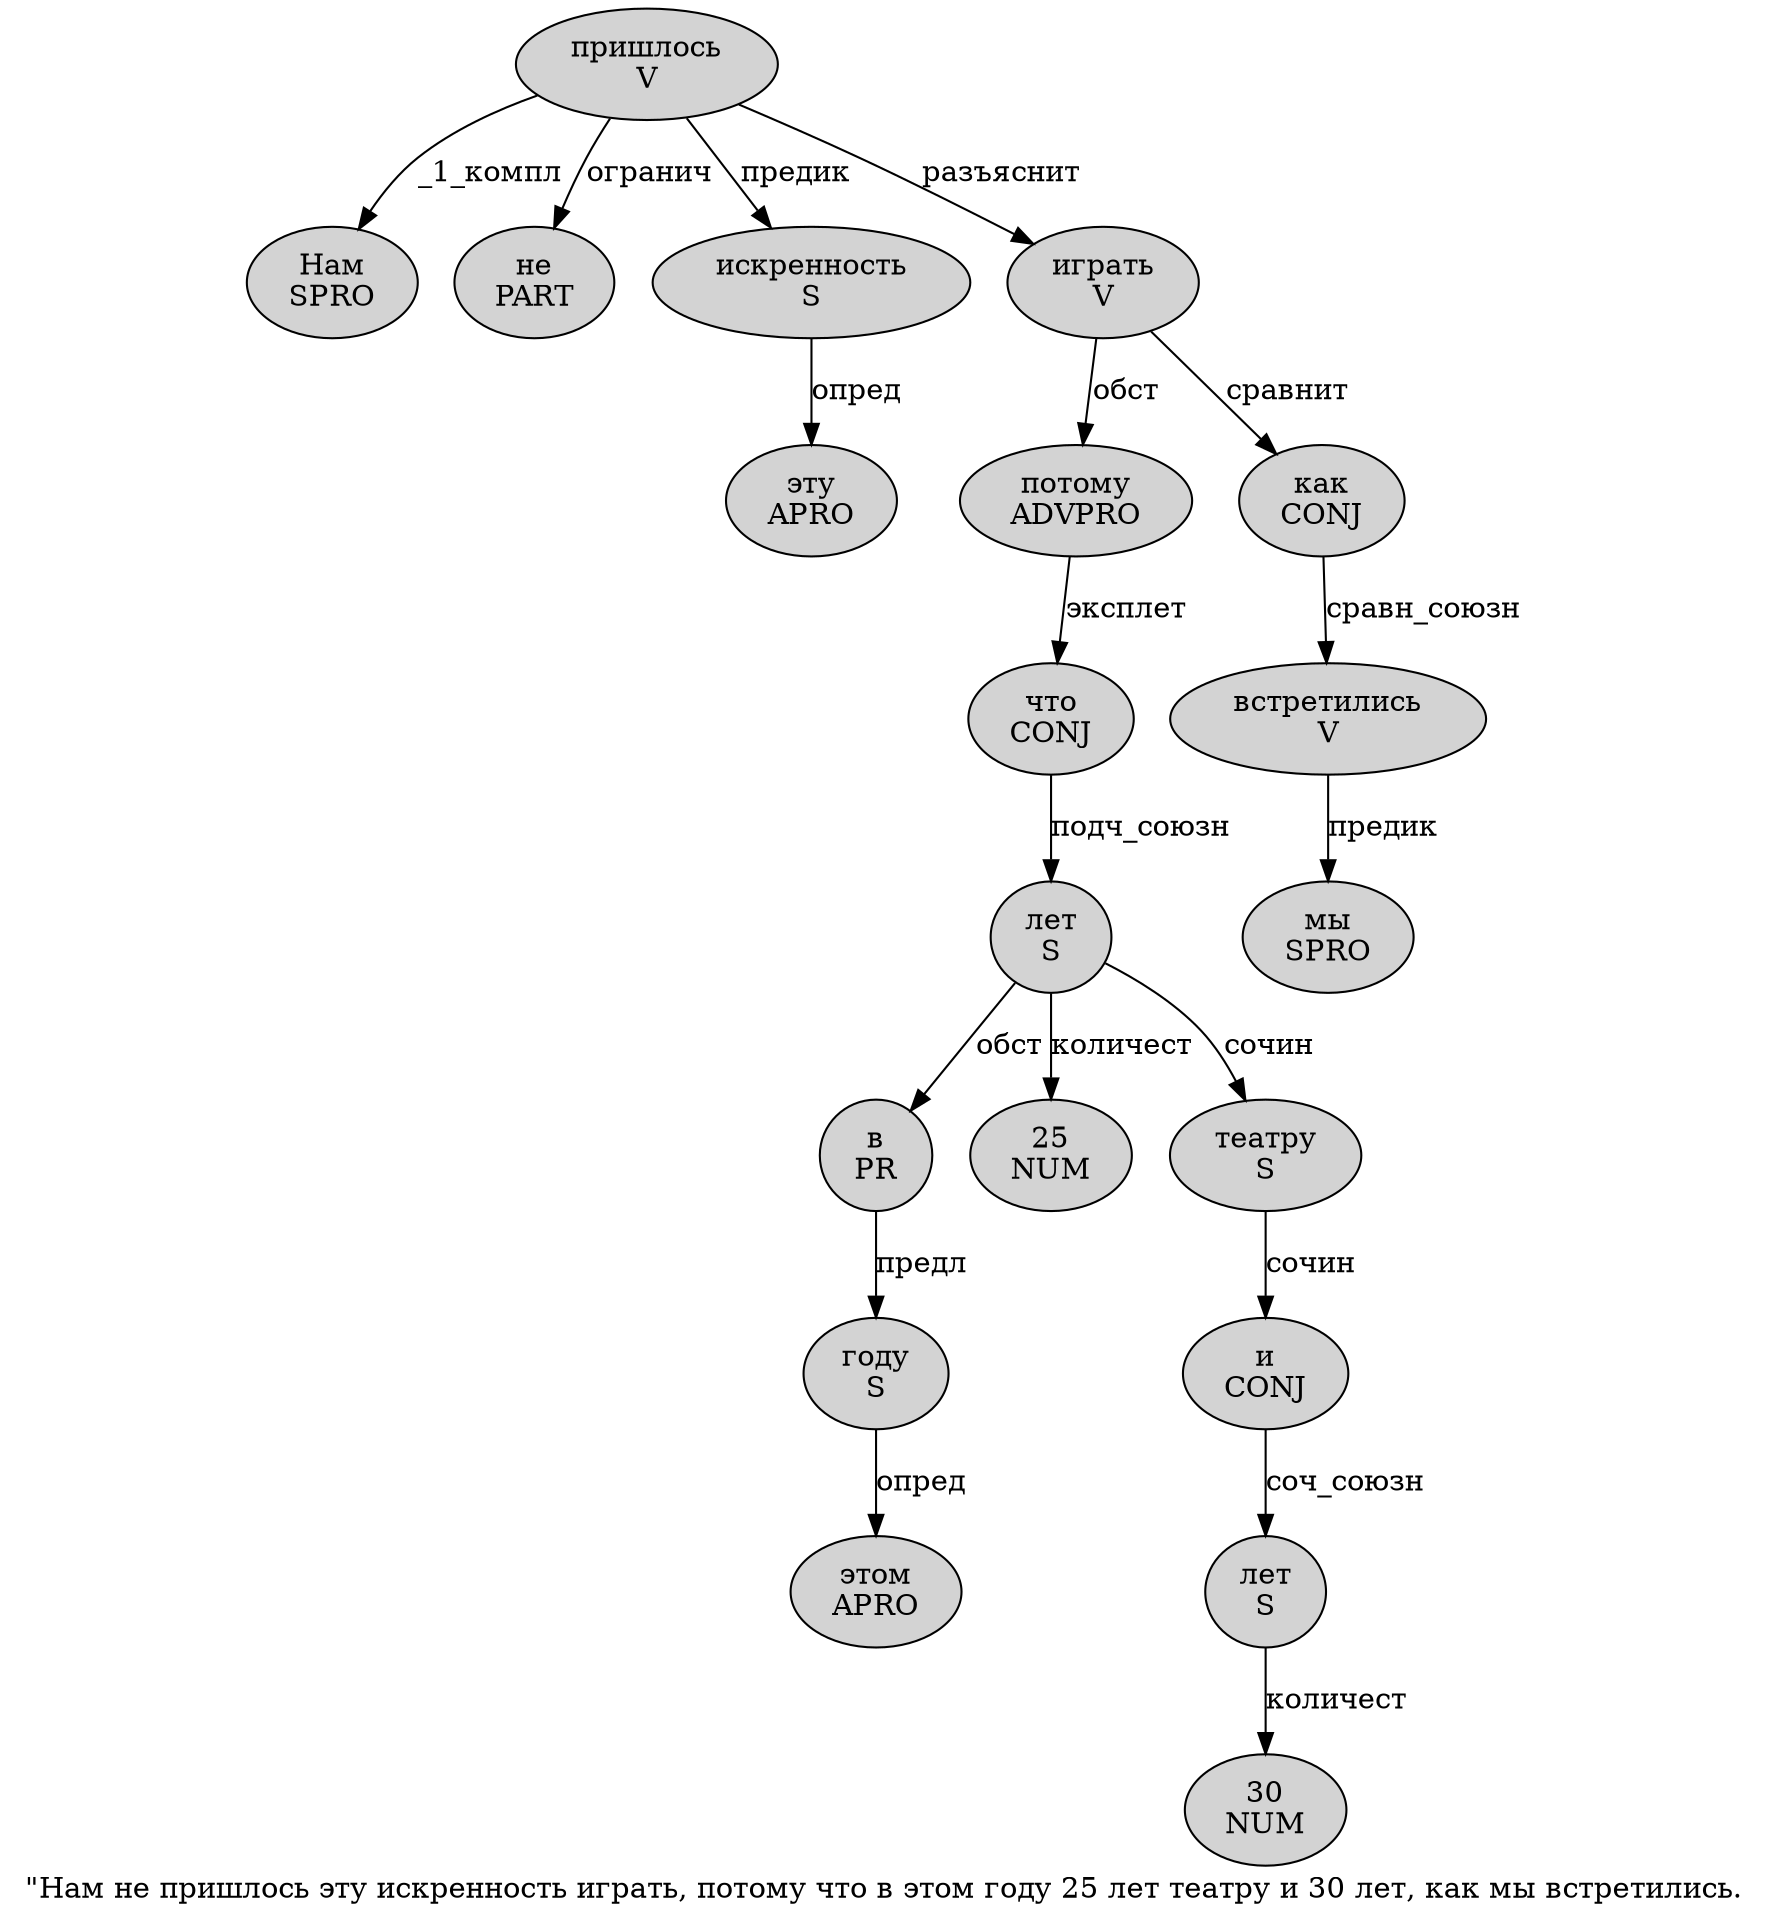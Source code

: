 digraph SENTENCE_1228 {
	graph [label="\"Нам не пришлось эту искренность играть, потому что в этом году 25 лет театру и 30 лет, как мы встретились."]
	node [style=filled]
		1 [label="Нам
SPRO" color="" fillcolor=lightgray penwidth=1 shape=ellipse]
		2 [label="не
PART" color="" fillcolor=lightgray penwidth=1 shape=ellipse]
		3 [label="пришлось
V" color="" fillcolor=lightgray penwidth=1 shape=ellipse]
		4 [label="эту
APRO" color="" fillcolor=lightgray penwidth=1 shape=ellipse]
		5 [label="искренность
S" color="" fillcolor=lightgray penwidth=1 shape=ellipse]
		6 [label="играть
V" color="" fillcolor=lightgray penwidth=1 shape=ellipse]
		8 [label="потому
ADVPRO" color="" fillcolor=lightgray penwidth=1 shape=ellipse]
		9 [label="что
CONJ" color="" fillcolor=lightgray penwidth=1 shape=ellipse]
		10 [label="в
PR" color="" fillcolor=lightgray penwidth=1 shape=ellipse]
		11 [label="этом
APRO" color="" fillcolor=lightgray penwidth=1 shape=ellipse]
		12 [label="году
S" color="" fillcolor=lightgray penwidth=1 shape=ellipse]
		13 [label="25
NUM" color="" fillcolor=lightgray penwidth=1 shape=ellipse]
		14 [label="лет
S" color="" fillcolor=lightgray penwidth=1 shape=ellipse]
		15 [label="театру
S" color="" fillcolor=lightgray penwidth=1 shape=ellipse]
		16 [label="и
CONJ" color="" fillcolor=lightgray penwidth=1 shape=ellipse]
		17 [label="30
NUM" color="" fillcolor=lightgray penwidth=1 shape=ellipse]
		18 [label="лет
S" color="" fillcolor=lightgray penwidth=1 shape=ellipse]
		20 [label="как
CONJ" color="" fillcolor=lightgray penwidth=1 shape=ellipse]
		21 [label="мы
SPRO" color="" fillcolor=lightgray penwidth=1 shape=ellipse]
		22 [label="встретились
V" color="" fillcolor=lightgray penwidth=1 shape=ellipse]
			9 -> 14 [label="подч_союзн"]
			15 -> 16 [label="сочин"]
			16 -> 18 [label="соч_союзн"]
			22 -> 21 [label="предик"]
			3 -> 1 [label="_1_компл"]
			3 -> 2 [label="огранич"]
			3 -> 5 [label="предик"]
			3 -> 6 [label="разъяснит"]
			6 -> 8 [label="обст"]
			6 -> 20 [label="сравнит"]
			8 -> 9 [label="эксплет"]
			12 -> 11 [label="опред"]
			5 -> 4 [label="опред"]
			14 -> 10 [label="обст"]
			14 -> 13 [label="количест"]
			14 -> 15 [label="сочин"]
			20 -> 22 [label="сравн_союзн"]
			10 -> 12 [label="предл"]
			18 -> 17 [label="количест"]
}